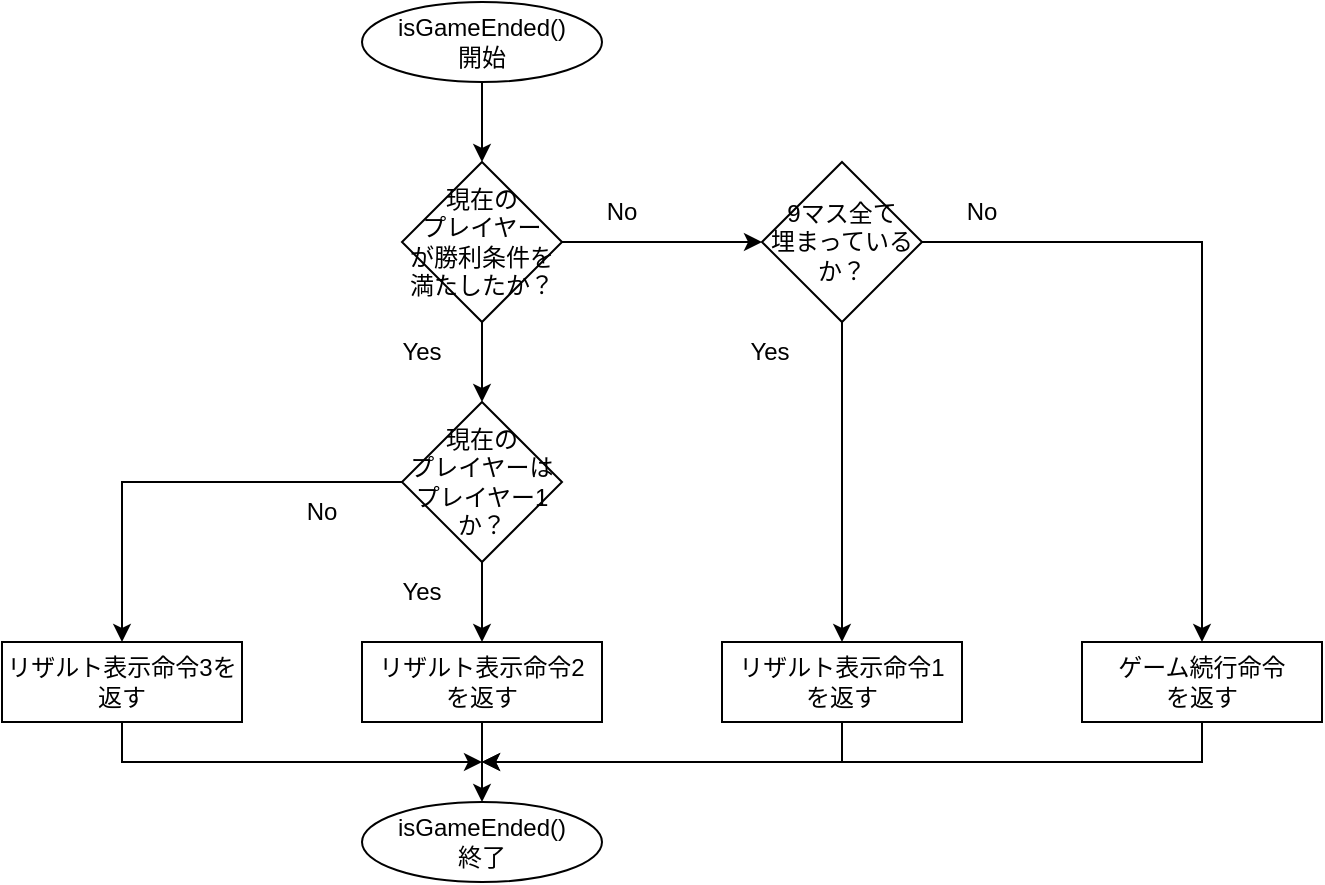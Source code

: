 <mxfile version="24.4.3" type="device">
  <diagram id="C5RBs43oDa-KdzZeNtuy" name="Page-1">
    <mxGraphModel dx="828" dy="559" grid="1" gridSize="10" guides="1" tooltips="1" connect="1" arrows="1" fold="1" page="1" pageScale="1" pageWidth="827" pageHeight="1169" math="0" shadow="0">
      <root>
        <mxCell id="WIyWlLk6GJQsqaUBKTNV-0" />
        <mxCell id="WIyWlLk6GJQsqaUBKTNV-1" parent="WIyWlLk6GJQsqaUBKTNV-0" />
        <mxCell id="Fr343CmHXT7wV26dk7qi-4" style="edgeStyle=orthogonalEdgeStyle;rounded=0;orthogonalLoop=1;jettySize=auto;html=1;exitX=0.5;exitY=1;exitDx=0;exitDy=0;entryX=0.5;entryY=0;entryDx=0;entryDy=0;" parent="WIyWlLk6GJQsqaUBKTNV-1" source="Fr343CmHXT7wV26dk7qi-0" target="Fr343CmHXT7wV26dk7qi-1" edge="1">
          <mxGeometry relative="1" as="geometry" />
        </mxCell>
        <mxCell id="Fr343CmHXT7wV26dk7qi-0" value="isGameEnded()&lt;br&gt;開始" style="ellipse;whiteSpace=wrap;html=1;" parent="WIyWlLk6GJQsqaUBKTNV-1" vertex="1">
          <mxGeometry x="240" width="120" height="40" as="geometry" />
        </mxCell>
        <mxCell id="Fr343CmHXT7wV26dk7qi-3" style="edgeStyle=orthogonalEdgeStyle;rounded=0;orthogonalLoop=1;jettySize=auto;html=1;exitX=1;exitY=0.5;exitDx=0;exitDy=0;" parent="WIyWlLk6GJQsqaUBKTNV-1" source="Fr343CmHXT7wV26dk7qi-1" target="Fr343CmHXT7wV26dk7qi-2" edge="1">
          <mxGeometry relative="1" as="geometry" />
        </mxCell>
        <mxCell id="qSTZ1PMOW7HzgLewVR4h-3" style="edgeStyle=orthogonalEdgeStyle;rounded=0;orthogonalLoop=1;jettySize=auto;html=1;exitX=0.5;exitY=1;exitDx=0;exitDy=0;entryX=0.5;entryY=0;entryDx=0;entryDy=0;" parent="WIyWlLk6GJQsqaUBKTNV-1" source="Fr343CmHXT7wV26dk7qi-1" target="qSTZ1PMOW7HzgLewVR4h-2" edge="1">
          <mxGeometry relative="1" as="geometry" />
        </mxCell>
        <mxCell id="Fr343CmHXT7wV26dk7qi-1" value="現在の&lt;div&gt;プレイヤー&lt;br&gt;が勝利条件を満たしたか？&lt;/div&gt;" style="rhombus;whiteSpace=wrap;html=1;" parent="WIyWlLk6GJQsqaUBKTNV-1" vertex="1">
          <mxGeometry x="260" y="80" width="80" height="80" as="geometry" />
        </mxCell>
        <mxCell id="Fr343CmHXT7wV26dk7qi-11" style="edgeStyle=orthogonalEdgeStyle;rounded=0;orthogonalLoop=1;jettySize=auto;html=1;exitX=0.5;exitY=1;exitDx=0;exitDy=0;" parent="WIyWlLk6GJQsqaUBKTNV-1" source="Fr343CmHXT7wV26dk7qi-2" target="Fr343CmHXT7wV26dk7qi-8" edge="1">
          <mxGeometry relative="1" as="geometry" />
        </mxCell>
        <mxCell id="Fr343CmHXT7wV26dk7qi-13" style="edgeStyle=orthogonalEdgeStyle;rounded=0;orthogonalLoop=1;jettySize=auto;html=1;exitX=1;exitY=0.5;exitDx=0;exitDy=0;" parent="WIyWlLk6GJQsqaUBKTNV-1" source="Fr343CmHXT7wV26dk7qi-2" target="Fr343CmHXT7wV26dk7qi-12" edge="1">
          <mxGeometry relative="1" as="geometry" />
        </mxCell>
        <mxCell id="Fr343CmHXT7wV26dk7qi-2" value="9マス全て&lt;br&gt;埋まっているか？" style="rhombus;whiteSpace=wrap;html=1;" parent="WIyWlLk6GJQsqaUBKTNV-1" vertex="1">
          <mxGeometry x="440" y="80" width="80" height="80" as="geometry" />
        </mxCell>
        <mxCell id="Fr343CmHXT7wV26dk7qi-15" style="edgeStyle=orthogonalEdgeStyle;rounded=0;orthogonalLoop=1;jettySize=auto;html=1;exitX=0.5;exitY=1;exitDx=0;exitDy=0;entryX=0.5;entryY=0;entryDx=0;entryDy=0;" parent="WIyWlLk6GJQsqaUBKTNV-1" source="Fr343CmHXT7wV26dk7qi-7" target="Fr343CmHXT7wV26dk7qi-14" edge="1">
          <mxGeometry relative="1" as="geometry" />
        </mxCell>
        <mxCell id="Fr343CmHXT7wV26dk7qi-7" value="リザルト表示命令2&lt;div&gt;を返す&lt;/div&gt;" style="rounded=0;whiteSpace=wrap;html=1;" parent="WIyWlLk6GJQsqaUBKTNV-1" vertex="1">
          <mxGeometry x="240" y="320" width="120" height="40" as="geometry" />
        </mxCell>
        <mxCell id="qSTZ1PMOW7HzgLewVR4h-8" style="edgeStyle=orthogonalEdgeStyle;rounded=0;orthogonalLoop=1;jettySize=auto;html=1;exitX=0.5;exitY=1;exitDx=0;exitDy=0;" parent="WIyWlLk6GJQsqaUBKTNV-1" source="Fr343CmHXT7wV26dk7qi-8" edge="1">
          <mxGeometry relative="1" as="geometry">
            <mxPoint x="300" y="380" as="targetPoint" />
            <Array as="points">
              <mxPoint x="480" y="380" />
            </Array>
          </mxGeometry>
        </mxCell>
        <mxCell id="Fr343CmHXT7wV26dk7qi-8" value="リザルト表示命令1&lt;br&gt;を返す" style="rounded=0;whiteSpace=wrap;html=1;" parent="WIyWlLk6GJQsqaUBKTNV-1" vertex="1">
          <mxGeometry x="420" y="320" width="120" height="40" as="geometry" />
        </mxCell>
        <mxCell id="qSTZ1PMOW7HzgLewVR4h-9" style="edgeStyle=orthogonalEdgeStyle;rounded=0;orthogonalLoop=1;jettySize=auto;html=1;exitX=0.5;exitY=1;exitDx=0;exitDy=0;" parent="WIyWlLk6GJQsqaUBKTNV-1" source="Fr343CmHXT7wV26dk7qi-12" edge="1">
          <mxGeometry relative="1" as="geometry">
            <mxPoint x="300" y="380" as="targetPoint" />
            <Array as="points">
              <mxPoint x="660" y="380" />
            </Array>
          </mxGeometry>
        </mxCell>
        <mxCell id="Fr343CmHXT7wV26dk7qi-12" value="ゲーム続行命令&lt;br&gt;を返す" style="rounded=0;whiteSpace=wrap;html=1;" parent="WIyWlLk6GJQsqaUBKTNV-1" vertex="1">
          <mxGeometry x="600" y="320" width="120" height="40" as="geometry" />
        </mxCell>
        <mxCell id="Fr343CmHXT7wV26dk7qi-14" value="isGameEnded()&lt;br&gt;終了" style="ellipse;whiteSpace=wrap;html=1;" parent="WIyWlLk6GJQsqaUBKTNV-1" vertex="1">
          <mxGeometry x="240" y="400" width="120" height="40" as="geometry" />
        </mxCell>
        <mxCell id="qSTZ1PMOW7HzgLewVR4h-0" value="Yes" style="text;html=1;align=center;verticalAlign=middle;whiteSpace=wrap;rounded=0;" parent="WIyWlLk6GJQsqaUBKTNV-1" vertex="1">
          <mxGeometry x="240" y="160" width="60" height="30" as="geometry" />
        </mxCell>
        <mxCell id="qSTZ1PMOW7HzgLewVR4h-1" value="Yes" style="text;html=1;align=center;verticalAlign=middle;whiteSpace=wrap;rounded=0;" parent="WIyWlLk6GJQsqaUBKTNV-1" vertex="1">
          <mxGeometry x="414" y="160" width="60" height="30" as="geometry" />
        </mxCell>
        <mxCell id="qSTZ1PMOW7HzgLewVR4h-4" style="edgeStyle=orthogonalEdgeStyle;rounded=0;orthogonalLoop=1;jettySize=auto;html=1;exitX=0.5;exitY=1;exitDx=0;exitDy=0;entryX=0.5;entryY=0;entryDx=0;entryDy=0;" parent="WIyWlLk6GJQsqaUBKTNV-1" source="qSTZ1PMOW7HzgLewVR4h-2" target="Fr343CmHXT7wV26dk7qi-7" edge="1">
          <mxGeometry relative="1" as="geometry" />
        </mxCell>
        <mxCell id="qSTZ1PMOW7HzgLewVR4h-6" style="edgeStyle=orthogonalEdgeStyle;rounded=0;orthogonalLoop=1;jettySize=auto;html=1;exitX=0;exitY=0.5;exitDx=0;exitDy=0;entryX=0.5;entryY=0;entryDx=0;entryDy=0;" parent="WIyWlLk6GJQsqaUBKTNV-1" source="qSTZ1PMOW7HzgLewVR4h-2" target="qSTZ1PMOW7HzgLewVR4h-5" edge="1">
          <mxGeometry relative="1" as="geometry" />
        </mxCell>
        <mxCell id="qSTZ1PMOW7HzgLewVR4h-2" value="現在の&lt;div&gt;プレイヤーはプレイヤー1か？&lt;/div&gt;" style="rhombus;whiteSpace=wrap;html=1;" parent="WIyWlLk6GJQsqaUBKTNV-1" vertex="1">
          <mxGeometry x="260" y="200" width="80" height="80" as="geometry" />
        </mxCell>
        <mxCell id="qSTZ1PMOW7HzgLewVR4h-7" style="edgeStyle=orthogonalEdgeStyle;rounded=0;orthogonalLoop=1;jettySize=auto;html=1;exitX=0.5;exitY=1;exitDx=0;exitDy=0;" parent="WIyWlLk6GJQsqaUBKTNV-1" source="qSTZ1PMOW7HzgLewVR4h-5" edge="1">
          <mxGeometry relative="1" as="geometry">
            <mxPoint x="300" y="380" as="targetPoint" />
            <Array as="points">
              <mxPoint x="120" y="380" />
            </Array>
          </mxGeometry>
        </mxCell>
        <mxCell id="qSTZ1PMOW7HzgLewVR4h-5" value="リザルト表示命令3を返す" style="rounded=0;whiteSpace=wrap;html=1;" parent="WIyWlLk6GJQsqaUBKTNV-1" vertex="1">
          <mxGeometry x="60" y="320" width="120" height="40" as="geometry" />
        </mxCell>
        <mxCell id="qSTZ1PMOW7HzgLewVR4h-10" value="No" style="text;html=1;align=center;verticalAlign=middle;whiteSpace=wrap;rounded=0;" parent="WIyWlLk6GJQsqaUBKTNV-1" vertex="1">
          <mxGeometry x="340" y="90" width="60" height="30" as="geometry" />
        </mxCell>
        <mxCell id="qSTZ1PMOW7HzgLewVR4h-11" value="No" style="text;html=1;align=center;verticalAlign=middle;whiteSpace=wrap;rounded=0;" parent="WIyWlLk6GJQsqaUBKTNV-1" vertex="1">
          <mxGeometry x="520" y="90" width="60" height="30" as="geometry" />
        </mxCell>
        <mxCell id="lDD3fu0apUJb9gLbn5yu-2" value="Yes" style="text;html=1;align=center;verticalAlign=middle;whiteSpace=wrap;rounded=0;" parent="WIyWlLk6GJQsqaUBKTNV-1" vertex="1">
          <mxGeometry x="240" y="280" width="60" height="30" as="geometry" />
        </mxCell>
        <mxCell id="lDD3fu0apUJb9gLbn5yu-3" value="No" style="text;html=1;align=center;verticalAlign=middle;whiteSpace=wrap;rounded=0;" parent="WIyWlLk6GJQsqaUBKTNV-1" vertex="1">
          <mxGeometry x="190" y="240" width="60" height="30" as="geometry" />
        </mxCell>
      </root>
    </mxGraphModel>
  </diagram>
</mxfile>

